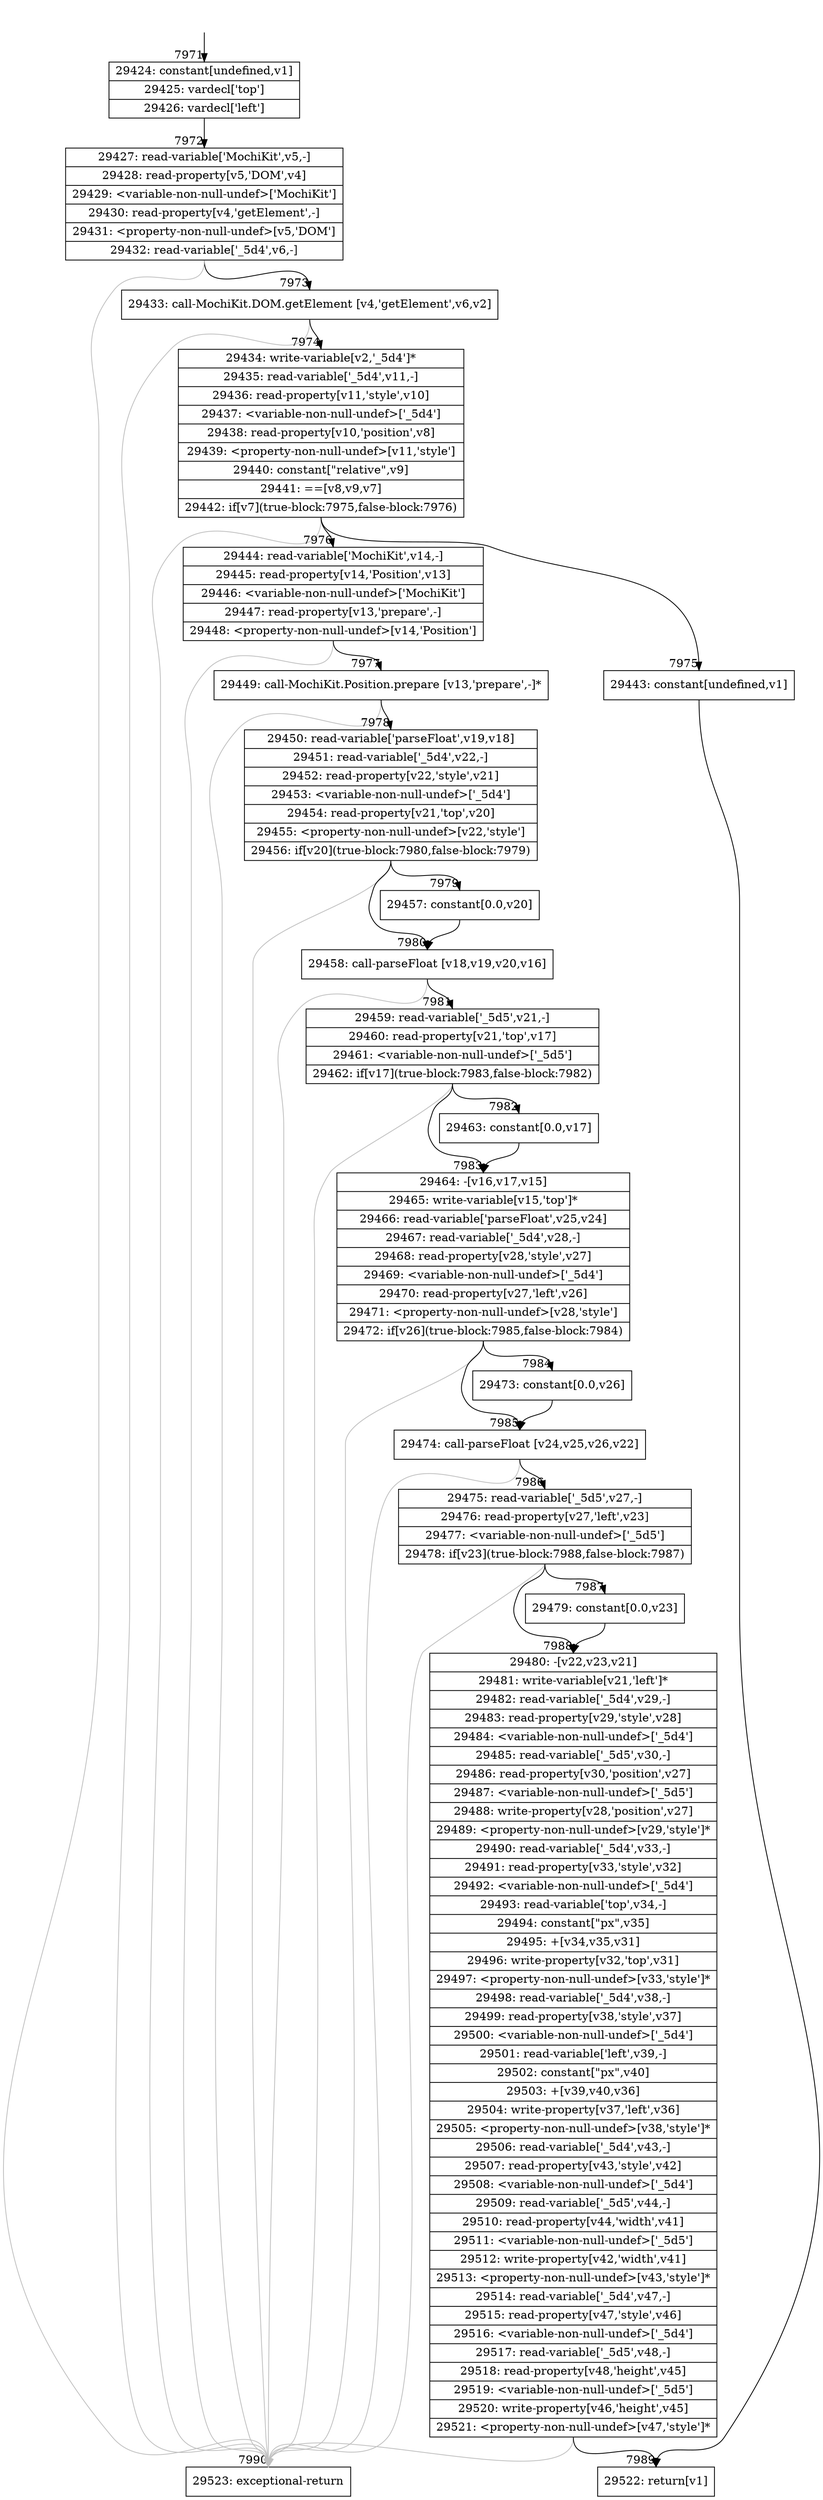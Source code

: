 digraph {
rankdir="TD"
BB_entry524[shape=none,label=""];
BB_entry524 -> BB7971 [tailport=s, headport=n, headlabel="    7971"]
BB7971 [shape=record label="{29424: constant[undefined,v1]|29425: vardecl['top']|29426: vardecl['left']}" ] 
BB7971 -> BB7972 [tailport=s, headport=n, headlabel="      7972"]
BB7972 [shape=record label="{29427: read-variable['MochiKit',v5,-]|29428: read-property[v5,'DOM',v4]|29429: \<variable-non-null-undef\>['MochiKit']|29430: read-property[v4,'getElement',-]|29431: \<property-non-null-undef\>[v5,'DOM']|29432: read-variable['_5d4',v6,-]}" ] 
BB7972 -> BB7973 [tailport=s, headport=n, headlabel="      7973"]
BB7972 -> BB7990 [tailport=s, headport=n, color=gray, headlabel="      7990"]
BB7973 [shape=record label="{29433: call-MochiKit.DOM.getElement [v4,'getElement',v6,v2]}" ] 
BB7973 -> BB7974 [tailport=s, headport=n, headlabel="      7974"]
BB7973 -> BB7990 [tailport=s, headport=n, color=gray]
BB7974 [shape=record label="{29434: write-variable[v2,'_5d4']*|29435: read-variable['_5d4',v11,-]|29436: read-property[v11,'style',v10]|29437: \<variable-non-null-undef\>['_5d4']|29438: read-property[v10,'position',v8]|29439: \<property-non-null-undef\>[v11,'style']|29440: constant[\"relative\",v9]|29441: ==[v8,v9,v7]|29442: if[v7](true-block:7975,false-block:7976)}" ] 
BB7974 -> BB7975 [tailport=s, headport=n, headlabel="      7975"]
BB7974 -> BB7976 [tailport=s, headport=n, headlabel="      7976"]
BB7974 -> BB7990 [tailport=s, headport=n, color=gray]
BB7975 [shape=record label="{29443: constant[undefined,v1]}" ] 
BB7975 -> BB7989 [tailport=s, headport=n, headlabel="      7989"]
BB7976 [shape=record label="{29444: read-variable['MochiKit',v14,-]|29445: read-property[v14,'Position',v13]|29446: \<variable-non-null-undef\>['MochiKit']|29447: read-property[v13,'prepare',-]|29448: \<property-non-null-undef\>[v14,'Position']}" ] 
BB7976 -> BB7977 [tailport=s, headport=n, headlabel="      7977"]
BB7976 -> BB7990 [tailport=s, headport=n, color=gray]
BB7977 [shape=record label="{29449: call-MochiKit.Position.prepare [v13,'prepare',-]*}" ] 
BB7977 -> BB7978 [tailport=s, headport=n, headlabel="      7978"]
BB7977 -> BB7990 [tailport=s, headport=n, color=gray]
BB7978 [shape=record label="{29450: read-variable['parseFloat',v19,v18]|29451: read-variable['_5d4',v22,-]|29452: read-property[v22,'style',v21]|29453: \<variable-non-null-undef\>['_5d4']|29454: read-property[v21,'top',v20]|29455: \<property-non-null-undef\>[v22,'style']|29456: if[v20](true-block:7980,false-block:7979)}" ] 
BB7978 -> BB7980 [tailport=s, headport=n, headlabel="      7980"]
BB7978 -> BB7979 [tailport=s, headport=n, headlabel="      7979"]
BB7978 -> BB7990 [tailport=s, headport=n, color=gray]
BB7979 [shape=record label="{29457: constant[0.0,v20]}" ] 
BB7979 -> BB7980 [tailport=s, headport=n]
BB7980 [shape=record label="{29458: call-parseFloat [v18,v19,v20,v16]}" ] 
BB7980 -> BB7981 [tailport=s, headport=n, headlabel="      7981"]
BB7980 -> BB7990 [tailport=s, headport=n, color=gray]
BB7981 [shape=record label="{29459: read-variable['_5d5',v21,-]|29460: read-property[v21,'top',v17]|29461: \<variable-non-null-undef\>['_5d5']|29462: if[v17](true-block:7983,false-block:7982)}" ] 
BB7981 -> BB7983 [tailport=s, headport=n, headlabel="      7983"]
BB7981 -> BB7982 [tailport=s, headport=n, headlabel="      7982"]
BB7981 -> BB7990 [tailport=s, headport=n, color=gray]
BB7982 [shape=record label="{29463: constant[0.0,v17]}" ] 
BB7982 -> BB7983 [tailport=s, headport=n]
BB7983 [shape=record label="{29464: -[v16,v17,v15]|29465: write-variable[v15,'top']*|29466: read-variable['parseFloat',v25,v24]|29467: read-variable['_5d4',v28,-]|29468: read-property[v28,'style',v27]|29469: \<variable-non-null-undef\>['_5d4']|29470: read-property[v27,'left',v26]|29471: \<property-non-null-undef\>[v28,'style']|29472: if[v26](true-block:7985,false-block:7984)}" ] 
BB7983 -> BB7985 [tailport=s, headport=n, headlabel="      7985"]
BB7983 -> BB7984 [tailport=s, headport=n, headlabel="      7984"]
BB7983 -> BB7990 [tailport=s, headport=n, color=gray]
BB7984 [shape=record label="{29473: constant[0.0,v26]}" ] 
BB7984 -> BB7985 [tailport=s, headport=n]
BB7985 [shape=record label="{29474: call-parseFloat [v24,v25,v26,v22]}" ] 
BB7985 -> BB7986 [tailport=s, headport=n, headlabel="      7986"]
BB7985 -> BB7990 [tailport=s, headport=n, color=gray]
BB7986 [shape=record label="{29475: read-variable['_5d5',v27,-]|29476: read-property[v27,'left',v23]|29477: \<variable-non-null-undef\>['_5d5']|29478: if[v23](true-block:7988,false-block:7987)}" ] 
BB7986 -> BB7988 [tailport=s, headport=n, headlabel="      7988"]
BB7986 -> BB7987 [tailport=s, headport=n, headlabel="      7987"]
BB7986 -> BB7990 [tailport=s, headport=n, color=gray]
BB7987 [shape=record label="{29479: constant[0.0,v23]}" ] 
BB7987 -> BB7988 [tailport=s, headport=n]
BB7988 [shape=record label="{29480: -[v22,v23,v21]|29481: write-variable[v21,'left']*|29482: read-variable['_5d4',v29,-]|29483: read-property[v29,'style',v28]|29484: \<variable-non-null-undef\>['_5d4']|29485: read-variable['_5d5',v30,-]|29486: read-property[v30,'position',v27]|29487: \<variable-non-null-undef\>['_5d5']|29488: write-property[v28,'position',v27]|29489: \<property-non-null-undef\>[v29,'style']*|29490: read-variable['_5d4',v33,-]|29491: read-property[v33,'style',v32]|29492: \<variable-non-null-undef\>['_5d4']|29493: read-variable['top',v34,-]|29494: constant[\"px\",v35]|29495: +[v34,v35,v31]|29496: write-property[v32,'top',v31]|29497: \<property-non-null-undef\>[v33,'style']*|29498: read-variable['_5d4',v38,-]|29499: read-property[v38,'style',v37]|29500: \<variable-non-null-undef\>['_5d4']|29501: read-variable['left',v39,-]|29502: constant[\"px\",v40]|29503: +[v39,v40,v36]|29504: write-property[v37,'left',v36]|29505: \<property-non-null-undef\>[v38,'style']*|29506: read-variable['_5d4',v43,-]|29507: read-property[v43,'style',v42]|29508: \<variable-non-null-undef\>['_5d4']|29509: read-variable['_5d5',v44,-]|29510: read-property[v44,'width',v41]|29511: \<variable-non-null-undef\>['_5d5']|29512: write-property[v42,'width',v41]|29513: \<property-non-null-undef\>[v43,'style']*|29514: read-variable['_5d4',v47,-]|29515: read-property[v47,'style',v46]|29516: \<variable-non-null-undef\>['_5d4']|29517: read-variable['_5d5',v48,-]|29518: read-property[v48,'height',v45]|29519: \<variable-non-null-undef\>['_5d5']|29520: write-property[v46,'height',v45]|29521: \<property-non-null-undef\>[v47,'style']*}" ] 
BB7988 -> BB7989 [tailport=s, headport=n]
BB7988 -> BB7990 [tailport=s, headport=n, color=gray]
BB7989 [shape=record label="{29522: return[v1]}" ] 
BB7990 [shape=record label="{29523: exceptional-return}" ] 
//#$~ 5717
}
